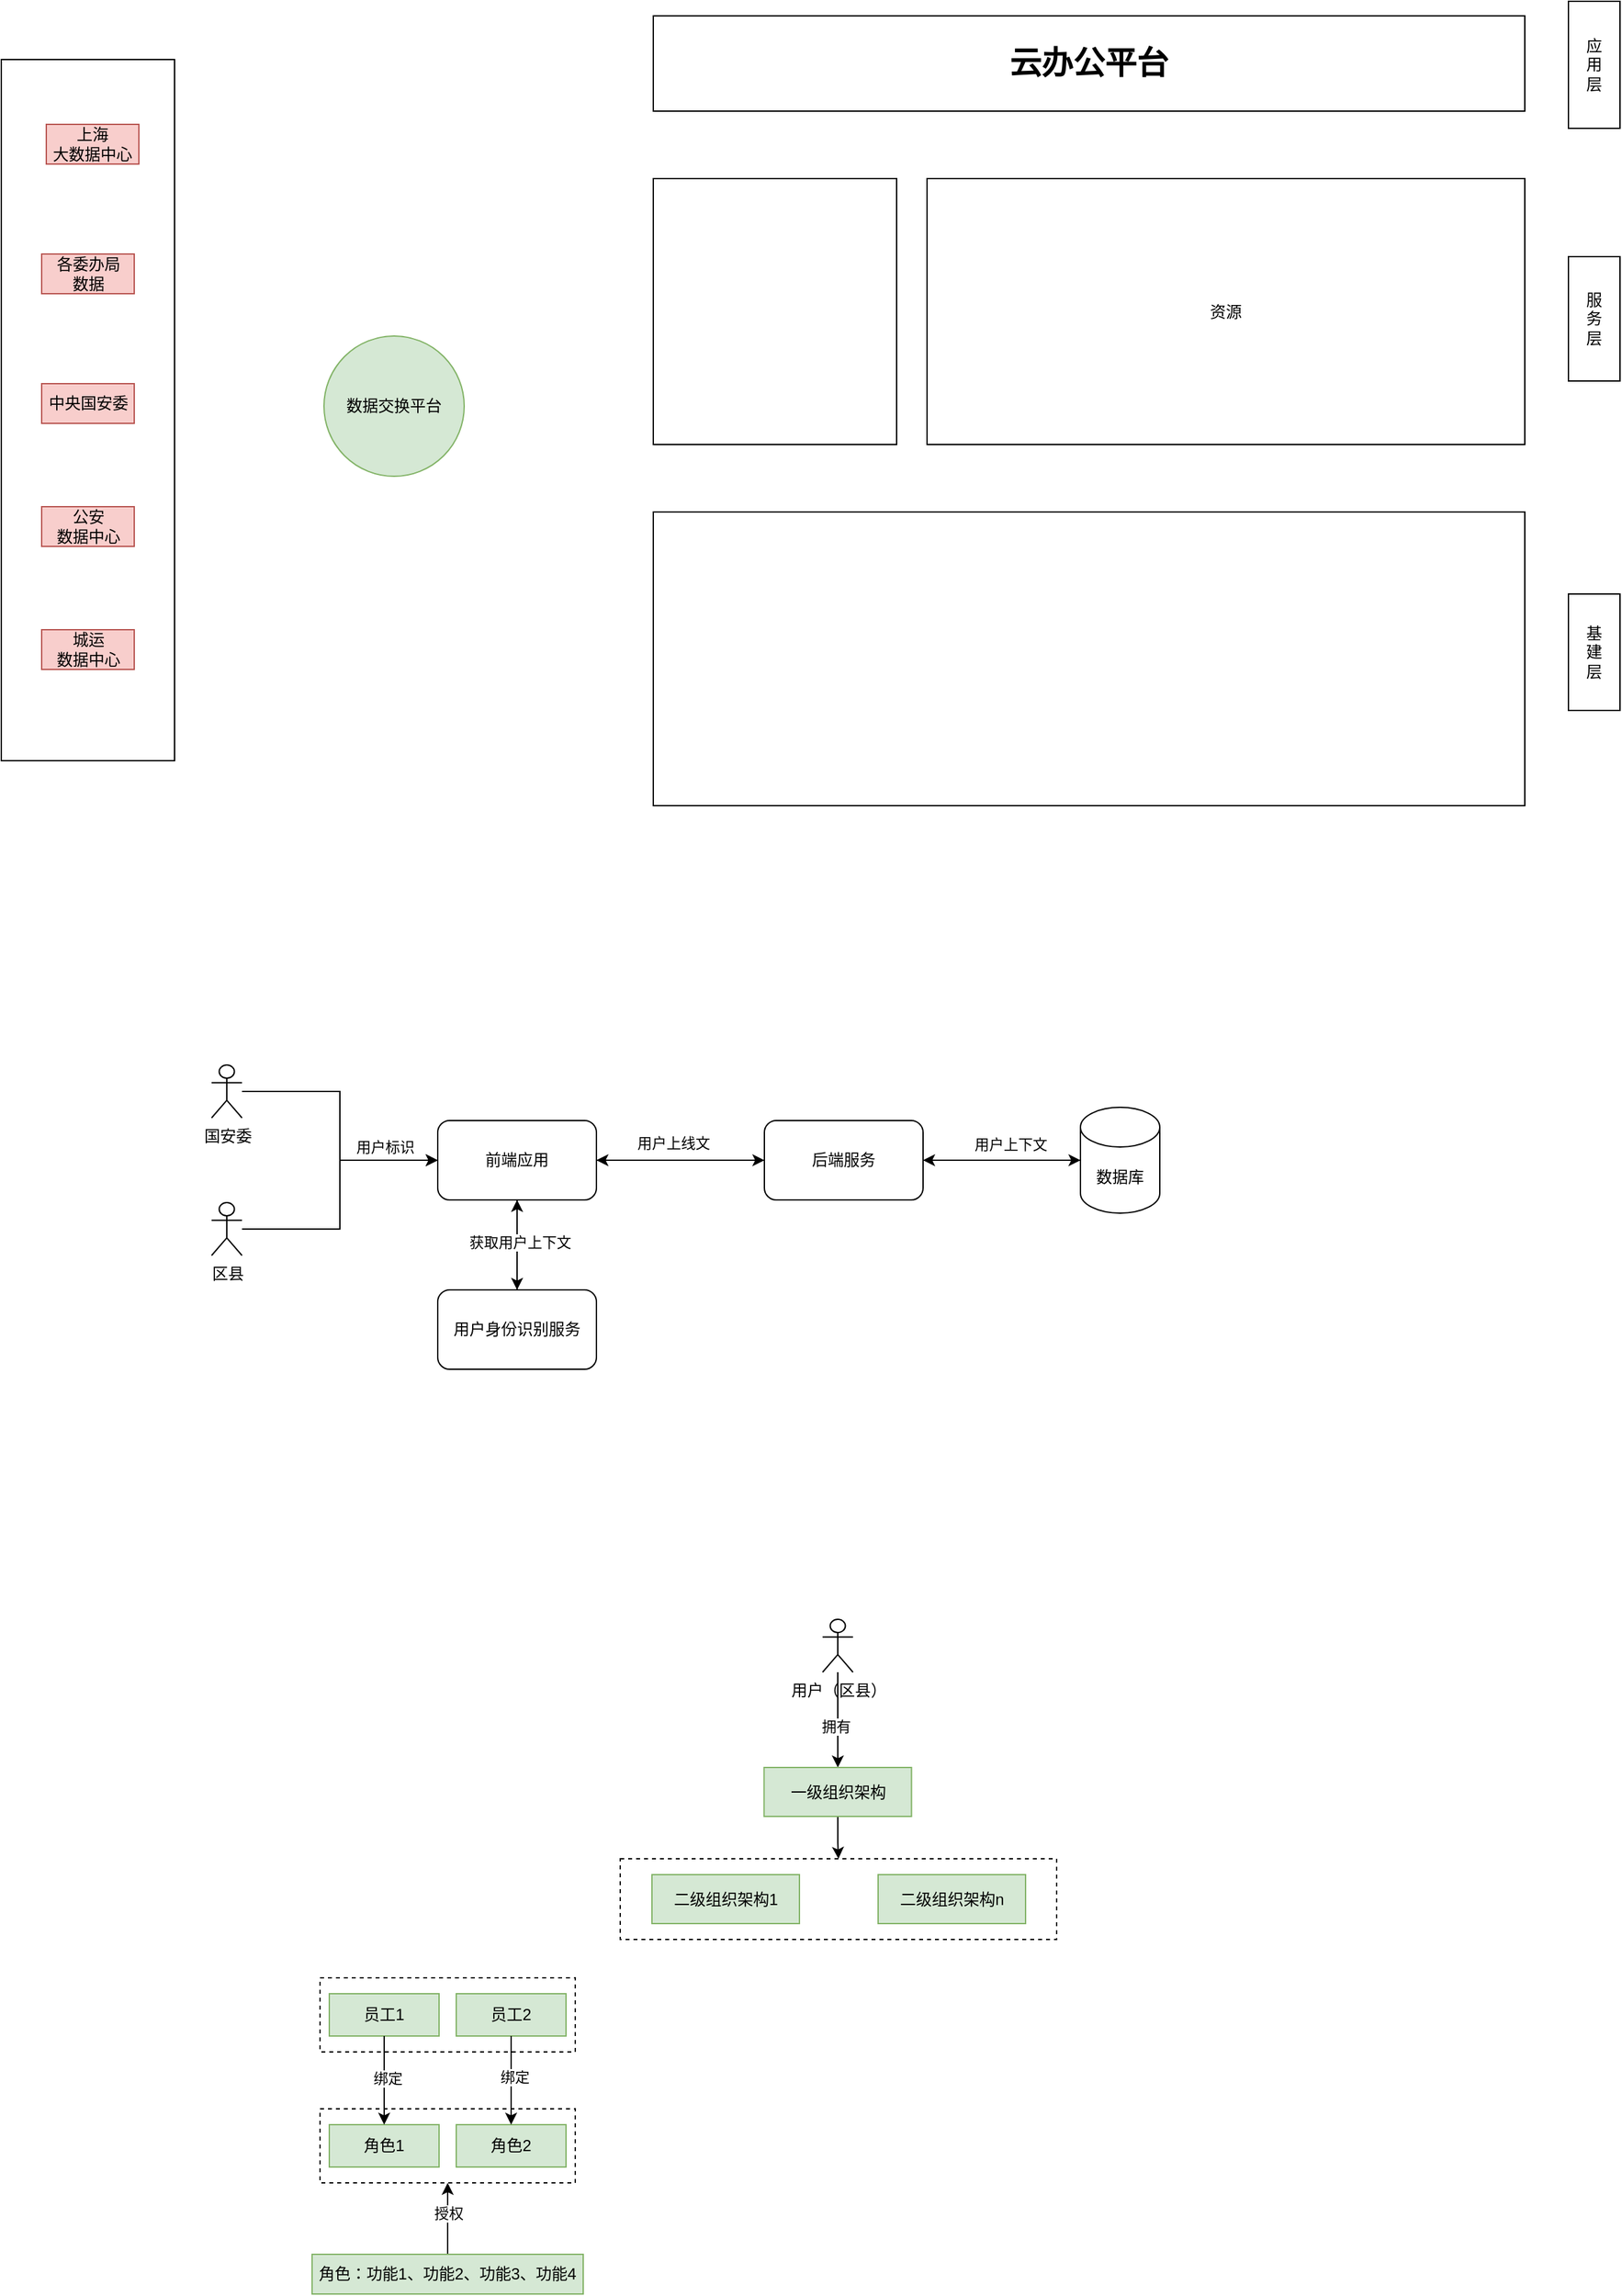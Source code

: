 <mxfile version="24.4.8" type="github">
  <diagram name="第 1 页" id="JNZC5h8VHtBQVAPpE-Nd">
    <mxGraphModel dx="1834" dy="746" grid="0" gridSize="10" guides="1" tooltips="1" connect="1" arrows="1" fold="1" page="0" pageScale="1" pageWidth="827" pageHeight="1169" math="0" shadow="0">
      <root>
        <mxCell id="0" />
        <mxCell id="1" parent="0" />
        <mxCell id="4A_WY00AXrzQRWVBLWzA-23" value="" style="rounded=0;whiteSpace=wrap;html=1;dashed=1;" vertex="1" parent="1">
          <mxGeometry x="111" y="1552" width="330" height="61" as="geometry" />
        </mxCell>
        <mxCell id="KjKv_2cIi3V1vBaqBkSm-2" value="云办公平台" style="rounded=0;whiteSpace=wrap;html=1;fontStyle=1;fontSize=24;" parent="1" vertex="1">
          <mxGeometry x="136" y="159" width="659" height="72" as="geometry" />
        </mxCell>
        <mxCell id="KjKv_2cIi3V1vBaqBkSm-3" value="资源" style="rounded=0;whiteSpace=wrap;html=1;" parent="1" vertex="1">
          <mxGeometry x="343" y="282" width="452" height="201" as="geometry" />
        </mxCell>
        <mxCell id="KjKv_2cIi3V1vBaqBkSm-4" value="" style="rounded=0;whiteSpace=wrap;html=1;" parent="1" vertex="1">
          <mxGeometry x="136" y="282" width="184" height="201" as="geometry" />
        </mxCell>
        <mxCell id="KjKv_2cIi3V1vBaqBkSm-5" value="数据交换平台" style="ellipse;whiteSpace=wrap;html=1;aspect=fixed;fillColor=#d5e8d4;strokeColor=#82b366;" parent="1" vertex="1">
          <mxGeometry x="-113" y="401" width="106" height="106" as="geometry" />
        </mxCell>
        <mxCell id="KjKv_2cIi3V1vBaqBkSm-12" style="edgeStyle=orthogonalEdgeStyle;rounded=0;orthogonalLoop=1;jettySize=auto;html=1;entryX=0;entryY=0.5;entryDx=0;entryDy=0;" parent="1" source="KjKv_2cIi3V1vBaqBkSm-6" target="KjKv_2cIi3V1vBaqBkSm-8" edge="1">
          <mxGeometry relative="1" as="geometry" />
        </mxCell>
        <mxCell id="KjKv_2cIi3V1vBaqBkSm-6" value="国安委" style="shape=umlActor;verticalLabelPosition=bottom;verticalAlign=top;html=1;outlineConnect=0;" parent="1" vertex="1">
          <mxGeometry x="-198" y="952" width="23" height="40" as="geometry" />
        </mxCell>
        <mxCell id="KjKv_2cIi3V1vBaqBkSm-13" style="edgeStyle=orthogonalEdgeStyle;rounded=0;orthogonalLoop=1;jettySize=auto;html=1;entryX=0;entryY=0.5;entryDx=0;entryDy=0;" parent="1" source="KjKv_2cIi3V1vBaqBkSm-7" target="KjKv_2cIi3V1vBaqBkSm-8" edge="1">
          <mxGeometry relative="1" as="geometry" />
        </mxCell>
        <mxCell id="KjKv_2cIi3V1vBaqBkSm-16" value="用户标识" style="edgeLabel;html=1;align=center;verticalAlign=middle;resizable=0;points=[];" parent="KjKv_2cIi3V1vBaqBkSm-13" vertex="1" connectable="0">
          <mxGeometry x="0.6" y="-4" relative="1" as="geometry">
            <mxPoint y="-14" as="offset" />
          </mxGeometry>
        </mxCell>
        <mxCell id="KjKv_2cIi3V1vBaqBkSm-7" value="区县" style="shape=umlActor;verticalLabelPosition=bottom;verticalAlign=top;html=1;outlineConnect=0;" parent="1" vertex="1">
          <mxGeometry x="-198" y="1056" width="23" height="40" as="geometry" />
        </mxCell>
        <mxCell id="KjKv_2cIi3V1vBaqBkSm-14" style="edgeStyle=orthogonalEdgeStyle;rounded=0;orthogonalLoop=1;jettySize=auto;html=1;" parent="1" source="KjKv_2cIi3V1vBaqBkSm-8" target="KjKv_2cIi3V1vBaqBkSm-9" edge="1">
          <mxGeometry relative="1" as="geometry" />
        </mxCell>
        <mxCell id="KjKv_2cIi3V1vBaqBkSm-17" value="用户上线文" style="edgeLabel;html=1;align=center;verticalAlign=middle;resizable=0;points=[];" parent="KjKv_2cIi3V1vBaqBkSm-14" vertex="1" connectable="0">
          <mxGeometry x="-0.109" relative="1" as="geometry">
            <mxPoint x="1" y="-13" as="offset" />
          </mxGeometry>
        </mxCell>
        <mxCell id="KjKv_2cIi3V1vBaqBkSm-23" style="edgeStyle=orthogonalEdgeStyle;rounded=0;orthogonalLoop=1;jettySize=auto;html=1;" parent="1" source="KjKv_2cIi3V1vBaqBkSm-8" target="KjKv_2cIi3V1vBaqBkSm-22" edge="1">
          <mxGeometry relative="1" as="geometry" />
        </mxCell>
        <mxCell id="KjKv_2cIi3V1vBaqBkSm-8" value="前端应用" style="rounded=1;whiteSpace=wrap;html=1;" parent="1" vertex="1">
          <mxGeometry x="-27" y="994" width="120" height="60" as="geometry" />
        </mxCell>
        <mxCell id="KjKv_2cIi3V1vBaqBkSm-15" style="edgeStyle=orthogonalEdgeStyle;rounded=0;orthogonalLoop=1;jettySize=auto;html=1;" parent="1" source="KjKv_2cIi3V1vBaqBkSm-9" target="KjKv_2cIi3V1vBaqBkSm-11" edge="1">
          <mxGeometry relative="1" as="geometry" />
        </mxCell>
        <mxCell id="KjKv_2cIi3V1vBaqBkSm-26" value="用户上下文" style="edgeLabel;html=1;align=center;verticalAlign=middle;resizable=0;points=[];" parent="KjKv_2cIi3V1vBaqBkSm-15" vertex="1" connectable="0">
          <mxGeometry x="0.102" y="2" relative="1" as="geometry">
            <mxPoint y="-10" as="offset" />
          </mxGeometry>
        </mxCell>
        <mxCell id="KjKv_2cIi3V1vBaqBkSm-18" style="edgeStyle=orthogonalEdgeStyle;rounded=0;orthogonalLoop=1;jettySize=auto;html=1;entryX=1;entryY=0.5;entryDx=0;entryDy=0;" parent="1" source="KjKv_2cIi3V1vBaqBkSm-9" target="KjKv_2cIi3V1vBaqBkSm-8" edge="1">
          <mxGeometry relative="1" as="geometry" />
        </mxCell>
        <mxCell id="KjKv_2cIi3V1vBaqBkSm-9" value="后端服务" style="rounded=1;whiteSpace=wrap;html=1;" parent="1" vertex="1">
          <mxGeometry x="220" y="994" width="120" height="60" as="geometry" />
        </mxCell>
        <mxCell id="KjKv_2cIi3V1vBaqBkSm-27" style="edgeStyle=orthogonalEdgeStyle;rounded=0;orthogonalLoop=1;jettySize=auto;html=1;entryX=1;entryY=0.5;entryDx=0;entryDy=0;" parent="1" source="KjKv_2cIi3V1vBaqBkSm-11" target="KjKv_2cIi3V1vBaqBkSm-9" edge="1">
          <mxGeometry relative="1" as="geometry" />
        </mxCell>
        <mxCell id="KjKv_2cIi3V1vBaqBkSm-11" value="数据库" style="shape=cylinder3;whiteSpace=wrap;html=1;boundedLbl=1;backgroundOutline=1;size=15;" parent="1" vertex="1">
          <mxGeometry x="459" y="984" width="60" height="80" as="geometry" />
        </mxCell>
        <mxCell id="KjKv_2cIi3V1vBaqBkSm-24" style="edgeStyle=orthogonalEdgeStyle;rounded=0;orthogonalLoop=1;jettySize=auto;html=1;entryX=0.5;entryY=1;entryDx=0;entryDy=0;" parent="1" source="KjKv_2cIi3V1vBaqBkSm-22" target="KjKv_2cIi3V1vBaqBkSm-8" edge="1">
          <mxGeometry relative="1" as="geometry" />
        </mxCell>
        <mxCell id="KjKv_2cIi3V1vBaqBkSm-25" value="获取用户上下文" style="edgeLabel;html=1;align=center;verticalAlign=middle;resizable=0;points=[];" parent="KjKv_2cIi3V1vBaqBkSm-24" vertex="1" connectable="0">
          <mxGeometry x="0.059" y="-2" relative="1" as="geometry">
            <mxPoint as="offset" />
          </mxGeometry>
        </mxCell>
        <mxCell id="KjKv_2cIi3V1vBaqBkSm-22" value="用户身份识别服务" style="rounded=1;whiteSpace=wrap;html=1;" parent="1" vertex="1">
          <mxGeometry x="-27" y="1122" width="120" height="60" as="geometry" />
        </mxCell>
        <mxCell id="4A_WY00AXrzQRWVBLWzA-1" value="" style="rounded=0;whiteSpace=wrap;html=1;" vertex="1" parent="1">
          <mxGeometry x="-357" y="192" width="131" height="530" as="geometry" />
        </mxCell>
        <mxCell id="4A_WY00AXrzQRWVBLWzA-4" value="中央国安委" style="text;html=1;align=center;verticalAlign=middle;whiteSpace=wrap;rounded=0;fillColor=#f8cecc;strokeColor=#b85450;" vertex="1" parent="1">
          <mxGeometry x="-326.5" y="437" width="70" height="30" as="geometry" />
        </mxCell>
        <mxCell id="4A_WY00AXrzQRWVBLWzA-6" value="各委办局&lt;div&gt;数据&lt;/div&gt;" style="text;html=1;align=center;verticalAlign=middle;whiteSpace=wrap;rounded=0;fillColor=#f8cecc;strokeColor=#b85450;" vertex="1" parent="1">
          <mxGeometry x="-326.5" y="339" width="70" height="30" as="geometry" />
        </mxCell>
        <mxCell id="4A_WY00AXrzQRWVBLWzA-7" value="上海&lt;div&gt;大数据中心&lt;/div&gt;" style="text;html=1;align=center;verticalAlign=middle;whiteSpace=wrap;rounded=0;fillColor=#f8cecc;strokeColor=#b85450;" vertex="1" parent="1">
          <mxGeometry x="-323" y="241" width="70" height="30" as="geometry" />
        </mxCell>
        <mxCell id="4A_WY00AXrzQRWVBLWzA-8" value="公安&lt;div&gt;数据中心&lt;/div&gt;" style="text;html=1;align=center;verticalAlign=middle;whiteSpace=wrap;rounded=0;fillColor=#f8cecc;strokeColor=#b85450;" vertex="1" parent="1">
          <mxGeometry x="-326.5" y="530" width="70" height="30" as="geometry" />
        </mxCell>
        <mxCell id="4A_WY00AXrzQRWVBLWzA-9" value="城运&lt;div&gt;数据中心&lt;/div&gt;" style="text;html=1;align=center;verticalAlign=middle;whiteSpace=wrap;rounded=0;fillColor=#f8cecc;strokeColor=#b85450;" vertex="1" parent="1">
          <mxGeometry x="-326.5" y="623" width="70" height="30" as="geometry" />
        </mxCell>
        <mxCell id="4A_WY00AXrzQRWVBLWzA-11" value="" style="rounded=0;whiteSpace=wrap;html=1;" vertex="1" parent="1">
          <mxGeometry x="136" y="534" width="659" height="222" as="geometry" />
        </mxCell>
        <mxCell id="4A_WY00AXrzQRWVBLWzA-12" value="应&lt;div&gt;用&lt;br&gt;层&lt;/div&gt;" style="rounded=0;whiteSpace=wrap;html=1;" vertex="1" parent="1">
          <mxGeometry x="828" y="148" width="39" height="96" as="geometry" />
        </mxCell>
        <mxCell id="4A_WY00AXrzQRWVBLWzA-13" value="服&lt;div&gt;务&lt;/div&gt;&lt;div&gt;层&lt;/div&gt;" style="rounded=0;whiteSpace=wrap;html=1;" vertex="1" parent="1">
          <mxGeometry x="828" y="341" width="39" height="94" as="geometry" />
        </mxCell>
        <mxCell id="4A_WY00AXrzQRWVBLWzA-14" value="基&lt;div&gt;建&lt;/div&gt;&lt;div&gt;层&lt;/div&gt;" style="rounded=0;whiteSpace=wrap;html=1;" vertex="1" parent="1">
          <mxGeometry x="828" y="596" width="39" height="88" as="geometry" />
        </mxCell>
        <mxCell id="4A_WY00AXrzQRWVBLWzA-24" style="edgeStyle=orthogonalEdgeStyle;rounded=0;orthogonalLoop=1;jettySize=auto;html=1;" edge="1" parent="1" source="4A_WY00AXrzQRWVBLWzA-15" target="4A_WY00AXrzQRWVBLWzA-16">
          <mxGeometry relative="1" as="geometry" />
        </mxCell>
        <mxCell id="4A_WY00AXrzQRWVBLWzA-25" value="拥有" style="edgeLabel;html=1;align=center;verticalAlign=middle;resizable=0;points=[];" vertex="1" connectable="0" parent="4A_WY00AXrzQRWVBLWzA-24">
          <mxGeometry x="0.14" y="-2" relative="1" as="geometry">
            <mxPoint as="offset" />
          </mxGeometry>
        </mxCell>
        <mxCell id="4A_WY00AXrzQRWVBLWzA-15" value="用户（区县）" style="shape=umlActor;verticalLabelPosition=bottom;verticalAlign=top;html=1;outlineConnect=0;" vertex="1" parent="1">
          <mxGeometry x="264" y="1371" width="23" height="40" as="geometry" />
        </mxCell>
        <mxCell id="4A_WY00AXrzQRWVBLWzA-27" style="edgeStyle=orthogonalEdgeStyle;rounded=0;orthogonalLoop=1;jettySize=auto;html=1;" edge="1" parent="1" source="4A_WY00AXrzQRWVBLWzA-16" target="4A_WY00AXrzQRWVBLWzA-23">
          <mxGeometry relative="1" as="geometry" />
        </mxCell>
        <mxCell id="4A_WY00AXrzQRWVBLWzA-16" value="一级组织架构" style="rounded=0;whiteSpace=wrap;html=1;fillColor=#d5e8d4;strokeColor=#82b366;" vertex="1" parent="1">
          <mxGeometry x="219.75" y="1483" width="111.5" height="37" as="geometry" />
        </mxCell>
        <mxCell id="4A_WY00AXrzQRWVBLWzA-18" value="二级组织架构1" style="rounded=0;whiteSpace=wrap;html=1;fillColor=#d5e8d4;strokeColor=#82b366;" vertex="1" parent="1">
          <mxGeometry x="135" y="1564" width="111.5" height="37" as="geometry" />
        </mxCell>
        <mxCell id="4A_WY00AXrzQRWVBLWzA-19" value="二级组织架构n" style="rounded=0;whiteSpace=wrap;html=1;fillColor=#d5e8d4;strokeColor=#82b366;" vertex="1" parent="1">
          <mxGeometry x="306" y="1564" width="111.5" height="37" as="geometry" />
        </mxCell>
        <mxCell id="4A_WY00AXrzQRWVBLWzA-20" value="" style="rounded=0;whiteSpace=wrap;html=1;dashed=1;" vertex="1" parent="1">
          <mxGeometry x="-116" y="1642" width="193" height="56" as="geometry" />
        </mxCell>
        <mxCell id="4A_WY00AXrzQRWVBLWzA-21" value="员工1" style="rounded=0;whiteSpace=wrap;html=1;fillColor=#d5e8d4;strokeColor=#82b366;" vertex="1" parent="1">
          <mxGeometry x="-109" y="1654" width="83" height="32" as="geometry" />
        </mxCell>
        <mxCell id="4A_WY00AXrzQRWVBLWzA-22" value="员工2" style="rounded=0;whiteSpace=wrap;html=1;fillColor=#d5e8d4;strokeColor=#82b366;" vertex="1" parent="1">
          <mxGeometry x="-13" y="1654" width="83" height="32" as="geometry" />
        </mxCell>
        <mxCell id="4A_WY00AXrzQRWVBLWzA-28" value="" style="rounded=0;whiteSpace=wrap;html=1;dashed=1;" vertex="1" parent="1">
          <mxGeometry x="-116" y="1741" width="193" height="56" as="geometry" />
        </mxCell>
        <mxCell id="4A_WY00AXrzQRWVBLWzA-29" value="角色1" style="rounded=0;whiteSpace=wrap;html=1;fillColor=#d5e8d4;strokeColor=#82b366;" vertex="1" parent="1">
          <mxGeometry x="-109" y="1753" width="83" height="32" as="geometry" />
        </mxCell>
        <mxCell id="4A_WY00AXrzQRWVBLWzA-30" value="角色2" style="rounded=0;whiteSpace=wrap;html=1;fillColor=#d5e8d4;strokeColor=#82b366;" vertex="1" parent="1">
          <mxGeometry x="-13" y="1753" width="83" height="32" as="geometry" />
        </mxCell>
        <mxCell id="4A_WY00AXrzQRWVBLWzA-31" style="edgeStyle=orthogonalEdgeStyle;rounded=0;orthogonalLoop=1;jettySize=auto;html=1;" edge="1" parent="1" source="4A_WY00AXrzQRWVBLWzA-21" target="4A_WY00AXrzQRWVBLWzA-29">
          <mxGeometry relative="1" as="geometry" />
        </mxCell>
        <mxCell id="4A_WY00AXrzQRWVBLWzA-33" value="绑定" style="edgeLabel;html=1;align=center;verticalAlign=middle;resizable=0;points=[];" vertex="1" connectable="0" parent="4A_WY00AXrzQRWVBLWzA-31">
          <mxGeometry x="-0.045" y="2" relative="1" as="geometry">
            <mxPoint as="offset" />
          </mxGeometry>
        </mxCell>
        <mxCell id="4A_WY00AXrzQRWVBLWzA-32" style="edgeStyle=orthogonalEdgeStyle;rounded=0;orthogonalLoop=1;jettySize=auto;html=1;" edge="1" parent="1" source="4A_WY00AXrzQRWVBLWzA-22" target="4A_WY00AXrzQRWVBLWzA-30">
          <mxGeometry relative="1" as="geometry" />
        </mxCell>
        <mxCell id="4A_WY00AXrzQRWVBLWzA-34" value="绑定" style="edgeLabel;html=1;align=center;verticalAlign=middle;resizable=0;points=[];" vertex="1" connectable="0" parent="4A_WY00AXrzQRWVBLWzA-32">
          <mxGeometry x="-0.075" y="2" relative="1" as="geometry">
            <mxPoint as="offset" />
          </mxGeometry>
        </mxCell>
        <mxCell id="4A_WY00AXrzQRWVBLWzA-36" style="edgeStyle=orthogonalEdgeStyle;rounded=0;orthogonalLoop=1;jettySize=auto;html=1;entryX=0.5;entryY=1;entryDx=0;entryDy=0;" edge="1" parent="1" source="4A_WY00AXrzQRWVBLWzA-35" target="4A_WY00AXrzQRWVBLWzA-28">
          <mxGeometry relative="1" as="geometry" />
        </mxCell>
        <mxCell id="4A_WY00AXrzQRWVBLWzA-37" value="授权" style="edgeLabel;html=1;align=center;verticalAlign=middle;resizable=0;points=[];" vertex="1" connectable="0" parent="4A_WY00AXrzQRWVBLWzA-36">
          <mxGeometry x="0.148" y="1" relative="1" as="geometry">
            <mxPoint x="1" as="offset" />
          </mxGeometry>
        </mxCell>
        <mxCell id="4A_WY00AXrzQRWVBLWzA-35" value="角色：功能1、功能2、功能3、功能4" style="text;html=1;align=center;verticalAlign=middle;whiteSpace=wrap;rounded=0;fillColor=#d5e8d4;strokeColor=#82b366;" vertex="1" parent="1">
          <mxGeometry x="-122" y="1851" width="205" height="30" as="geometry" />
        </mxCell>
      </root>
    </mxGraphModel>
  </diagram>
</mxfile>
